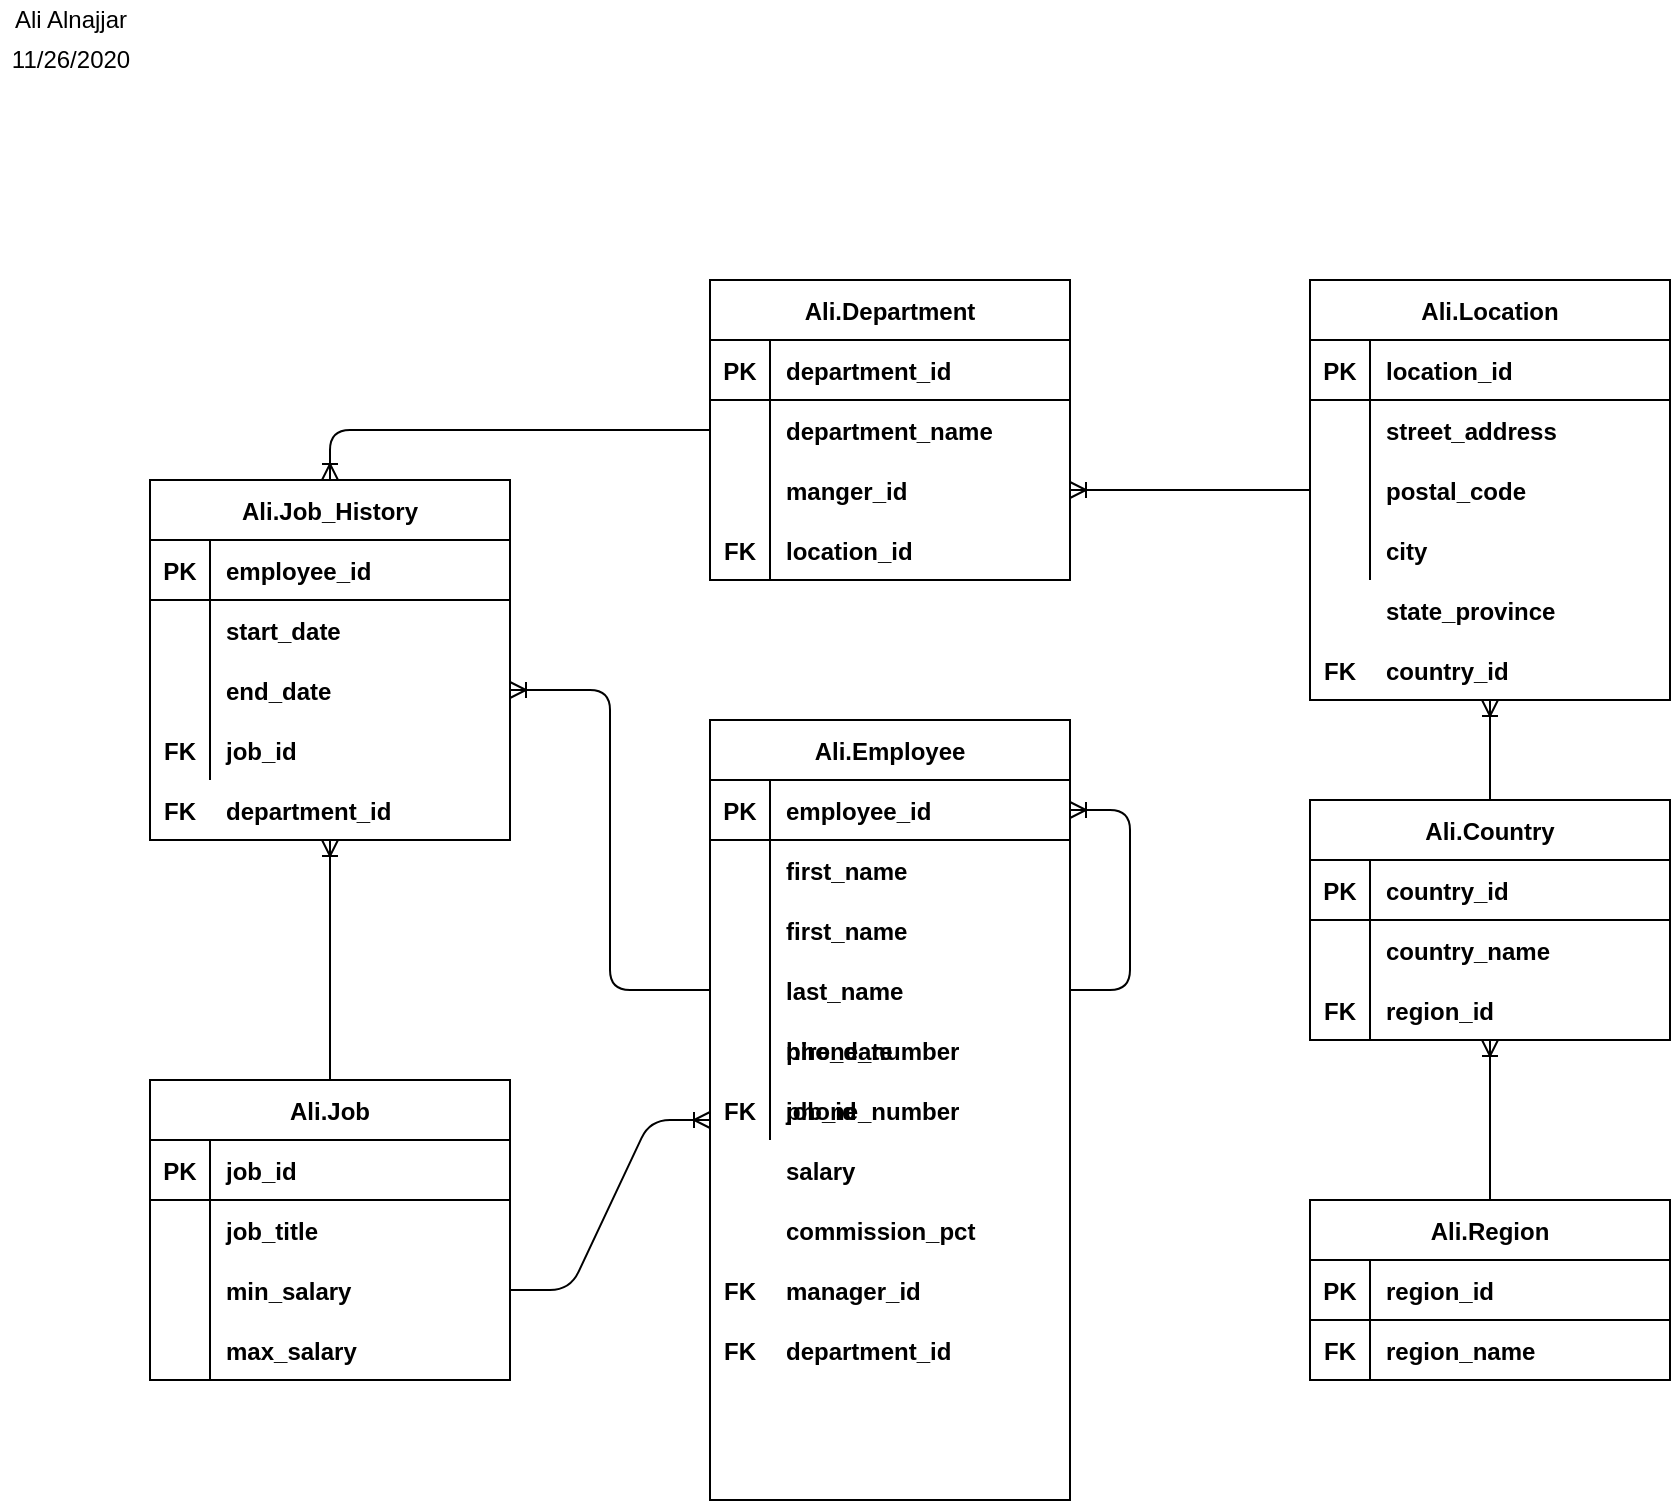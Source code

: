 <mxfile version="13.10.4" type="github">
  <diagram id="LBIdM7k2ewunctjO_qqh" name="Page-1">
    <mxGraphModel dx="252" dy="882" grid="1" gridSize="10" guides="1" tooltips="1" connect="1" arrows="1" fold="1" page="1" pageScale="1" pageWidth="850" pageHeight="1100" math="0" shadow="0">
      <root>
        <mxCell id="0" />
        <mxCell id="1" parent="0" />
        <mxCell id="zzW63VaopKRDB87rKUMI-11" value="Ali.Country" style="shape=table;startSize=30;container=1;collapsible=1;childLayout=tableLayout;fixedRows=1;rowLines=0;fontStyle=1;align=center;resizeLast=1;" vertex="1" parent="1">
          <mxGeometry x="1520" y="440" width="180" height="120" as="geometry" />
        </mxCell>
        <mxCell id="zzW63VaopKRDB87rKUMI-12" value="" style="shape=partialRectangle;collapsible=0;dropTarget=0;pointerEvents=0;fillColor=none;top=0;left=0;bottom=1;right=0;points=[[0,0.5],[1,0.5]];portConstraint=eastwest;" vertex="1" parent="zzW63VaopKRDB87rKUMI-11">
          <mxGeometry y="30" width="180" height="30" as="geometry" />
        </mxCell>
        <mxCell id="zzW63VaopKRDB87rKUMI-13" value="PK" style="shape=partialRectangle;connectable=0;fillColor=none;top=0;left=0;bottom=0;right=0;fontStyle=1;overflow=hidden;" vertex="1" parent="zzW63VaopKRDB87rKUMI-12">
          <mxGeometry width="30" height="30" as="geometry" />
        </mxCell>
        <mxCell id="zzW63VaopKRDB87rKUMI-14" value="country_id" style="shape=partialRectangle;connectable=0;fillColor=none;top=0;left=0;bottom=0;right=0;align=left;spacingLeft=6;fontStyle=1;overflow=hidden;" vertex="1" parent="zzW63VaopKRDB87rKUMI-12">
          <mxGeometry x="30" width="150" height="30" as="geometry" />
        </mxCell>
        <mxCell id="zzW63VaopKRDB87rKUMI-15" value="" style="shape=partialRectangle;collapsible=0;dropTarget=0;pointerEvents=0;fillColor=none;top=0;left=0;bottom=0;right=0;points=[[0,0.5],[1,0.5]];portConstraint=eastwest;" vertex="1" parent="zzW63VaopKRDB87rKUMI-11">
          <mxGeometry y="60" width="180" height="30" as="geometry" />
        </mxCell>
        <mxCell id="zzW63VaopKRDB87rKUMI-16" value="" style="shape=partialRectangle;connectable=0;fillColor=none;top=0;left=0;bottom=0;right=0;editable=1;overflow=hidden;" vertex="1" parent="zzW63VaopKRDB87rKUMI-15">
          <mxGeometry width="30" height="30" as="geometry" />
        </mxCell>
        <mxCell id="zzW63VaopKRDB87rKUMI-17" value="country_name" style="shape=partialRectangle;connectable=0;fillColor=none;top=0;left=0;bottom=0;right=0;align=left;spacingLeft=6;overflow=hidden;fontStyle=1" vertex="1" parent="zzW63VaopKRDB87rKUMI-15">
          <mxGeometry x="30" width="150" height="30" as="geometry" />
        </mxCell>
        <mxCell id="zzW63VaopKRDB87rKUMI-18" value="" style="shape=partialRectangle;collapsible=0;dropTarget=0;pointerEvents=0;fillColor=none;top=0;left=0;bottom=0;right=0;points=[[0,0.5],[1,0.5]];portConstraint=eastwest;" vertex="1" parent="zzW63VaopKRDB87rKUMI-11">
          <mxGeometry y="90" width="180" height="30" as="geometry" />
        </mxCell>
        <mxCell id="zzW63VaopKRDB87rKUMI-19" value="FK" style="shape=partialRectangle;connectable=0;fillColor=none;top=0;left=0;bottom=0;right=0;editable=1;overflow=hidden;fontStyle=1" vertex="1" parent="zzW63VaopKRDB87rKUMI-18">
          <mxGeometry width="30" height="30" as="geometry" />
        </mxCell>
        <mxCell id="zzW63VaopKRDB87rKUMI-20" value="region_id" style="shape=partialRectangle;connectable=0;fillColor=none;top=0;left=0;bottom=0;right=0;align=left;spacingLeft=6;overflow=hidden;fontStyle=1" vertex="1" parent="zzW63VaopKRDB87rKUMI-18">
          <mxGeometry x="30" width="150" height="30" as="geometry" />
        </mxCell>
        <mxCell id="zzW63VaopKRDB87rKUMI-24" value="Ali.Job" style="shape=table;startSize=30;container=1;collapsible=1;childLayout=tableLayout;fixedRows=1;rowLines=0;fontStyle=1;align=center;resizeLast=1;" vertex="1" parent="1">
          <mxGeometry x="940" y="580" width="180" height="150" as="geometry" />
        </mxCell>
        <mxCell id="zzW63VaopKRDB87rKUMI-25" value="" style="shape=partialRectangle;collapsible=0;dropTarget=0;pointerEvents=0;fillColor=none;top=0;left=0;bottom=1;right=0;points=[[0,0.5],[1,0.5]];portConstraint=eastwest;" vertex="1" parent="zzW63VaopKRDB87rKUMI-24">
          <mxGeometry y="30" width="180" height="30" as="geometry" />
        </mxCell>
        <mxCell id="zzW63VaopKRDB87rKUMI-26" value="PK" style="shape=partialRectangle;connectable=0;fillColor=none;top=0;left=0;bottom=0;right=0;fontStyle=1;overflow=hidden;" vertex="1" parent="zzW63VaopKRDB87rKUMI-25">
          <mxGeometry width="30" height="30" as="geometry" />
        </mxCell>
        <mxCell id="zzW63VaopKRDB87rKUMI-27" value="job_id" style="shape=partialRectangle;connectable=0;fillColor=none;top=0;left=0;bottom=0;right=0;align=left;spacingLeft=6;fontStyle=1;overflow=hidden;" vertex="1" parent="zzW63VaopKRDB87rKUMI-25">
          <mxGeometry x="30" width="150" height="30" as="geometry" />
        </mxCell>
        <mxCell id="zzW63VaopKRDB87rKUMI-28" value="" style="shape=partialRectangle;collapsible=0;dropTarget=0;pointerEvents=0;fillColor=none;top=0;left=0;bottom=0;right=0;points=[[0,0.5],[1,0.5]];portConstraint=eastwest;" vertex="1" parent="zzW63VaopKRDB87rKUMI-24">
          <mxGeometry y="60" width="180" height="30" as="geometry" />
        </mxCell>
        <mxCell id="zzW63VaopKRDB87rKUMI-29" value="" style="shape=partialRectangle;connectable=0;fillColor=none;top=0;left=0;bottom=0;right=0;editable=1;overflow=hidden;" vertex="1" parent="zzW63VaopKRDB87rKUMI-28">
          <mxGeometry width="30" height="30" as="geometry" />
        </mxCell>
        <mxCell id="zzW63VaopKRDB87rKUMI-30" value="job_title" style="shape=partialRectangle;connectable=0;fillColor=none;top=0;left=0;bottom=0;right=0;align=left;spacingLeft=6;overflow=hidden;fontStyle=1" vertex="1" parent="zzW63VaopKRDB87rKUMI-28">
          <mxGeometry x="30" width="150" height="30" as="geometry" />
        </mxCell>
        <mxCell id="zzW63VaopKRDB87rKUMI-31" value="" style="shape=partialRectangle;collapsible=0;dropTarget=0;pointerEvents=0;fillColor=none;top=0;left=0;bottom=0;right=0;points=[[0,0.5],[1,0.5]];portConstraint=eastwest;" vertex="1" parent="zzW63VaopKRDB87rKUMI-24">
          <mxGeometry y="90" width="180" height="30" as="geometry" />
        </mxCell>
        <mxCell id="zzW63VaopKRDB87rKUMI-32" value="" style="shape=partialRectangle;connectable=0;fillColor=none;top=0;left=0;bottom=0;right=0;editable=1;overflow=hidden;" vertex="1" parent="zzW63VaopKRDB87rKUMI-31">
          <mxGeometry width="30" height="30" as="geometry" />
        </mxCell>
        <mxCell id="zzW63VaopKRDB87rKUMI-33" value="min_salary" style="shape=partialRectangle;connectable=0;fillColor=none;top=0;left=0;bottom=0;right=0;align=left;spacingLeft=6;overflow=hidden;fontStyle=1" vertex="1" parent="zzW63VaopKRDB87rKUMI-31">
          <mxGeometry x="30" width="150" height="30" as="geometry" />
        </mxCell>
        <mxCell id="zzW63VaopKRDB87rKUMI-34" value="" style="shape=partialRectangle;collapsible=0;dropTarget=0;pointerEvents=0;fillColor=none;top=0;left=0;bottom=0;right=0;points=[[0,0.5],[1,0.5]];portConstraint=eastwest;" vertex="1" parent="zzW63VaopKRDB87rKUMI-24">
          <mxGeometry y="120" width="180" height="30" as="geometry" />
        </mxCell>
        <mxCell id="zzW63VaopKRDB87rKUMI-35" value="" style="shape=partialRectangle;connectable=0;fillColor=none;top=0;left=0;bottom=0;right=0;editable=1;overflow=hidden;" vertex="1" parent="zzW63VaopKRDB87rKUMI-34">
          <mxGeometry width="30" height="30" as="geometry" />
        </mxCell>
        <mxCell id="zzW63VaopKRDB87rKUMI-36" value="max_salary" style="shape=partialRectangle;connectable=0;fillColor=none;top=0;left=0;bottom=0;right=0;align=left;spacingLeft=6;overflow=hidden;fontStyle=1" vertex="1" parent="zzW63VaopKRDB87rKUMI-34">
          <mxGeometry x="30" width="150" height="30" as="geometry" />
        </mxCell>
        <mxCell id="zzW63VaopKRDB87rKUMI-37" value="Ali.Job_History" style="shape=table;startSize=30;container=1;collapsible=1;childLayout=tableLayout;fixedRows=1;rowLines=0;fontStyle=1;align=center;resizeLast=1;" vertex="1" parent="1">
          <mxGeometry x="940" y="280" width="180" height="180" as="geometry" />
        </mxCell>
        <mxCell id="zzW63VaopKRDB87rKUMI-38" value="" style="shape=partialRectangle;collapsible=0;dropTarget=0;pointerEvents=0;fillColor=none;top=0;left=0;bottom=1;right=0;points=[[0,0.5],[1,0.5]];portConstraint=eastwest;" vertex="1" parent="zzW63VaopKRDB87rKUMI-37">
          <mxGeometry y="30" width="180" height="30" as="geometry" />
        </mxCell>
        <mxCell id="zzW63VaopKRDB87rKUMI-39" value="PK" style="shape=partialRectangle;connectable=0;fillColor=none;top=0;left=0;bottom=0;right=0;fontStyle=1;overflow=hidden;" vertex="1" parent="zzW63VaopKRDB87rKUMI-38">
          <mxGeometry width="30" height="30" as="geometry" />
        </mxCell>
        <mxCell id="zzW63VaopKRDB87rKUMI-40" value="employee_id" style="shape=partialRectangle;connectable=0;fillColor=none;top=0;left=0;bottom=0;right=0;align=left;spacingLeft=6;fontStyle=1;overflow=hidden;" vertex="1" parent="zzW63VaopKRDB87rKUMI-38">
          <mxGeometry x="30" width="150" height="30" as="geometry" />
        </mxCell>
        <mxCell id="zzW63VaopKRDB87rKUMI-41" value="" style="shape=partialRectangle;collapsible=0;dropTarget=0;pointerEvents=0;fillColor=none;top=0;left=0;bottom=0;right=0;points=[[0,0.5],[1,0.5]];portConstraint=eastwest;" vertex="1" parent="zzW63VaopKRDB87rKUMI-37">
          <mxGeometry y="60" width="180" height="30" as="geometry" />
        </mxCell>
        <mxCell id="zzW63VaopKRDB87rKUMI-42" value="" style="shape=partialRectangle;connectable=0;fillColor=none;top=0;left=0;bottom=0;right=0;editable=1;overflow=hidden;" vertex="1" parent="zzW63VaopKRDB87rKUMI-41">
          <mxGeometry width="30" height="30" as="geometry" />
        </mxCell>
        <mxCell id="zzW63VaopKRDB87rKUMI-43" value="start_date" style="shape=partialRectangle;connectable=0;fillColor=none;top=0;left=0;bottom=0;right=0;align=left;spacingLeft=6;overflow=hidden;fontStyle=1" vertex="1" parent="zzW63VaopKRDB87rKUMI-41">
          <mxGeometry x="30" width="150" height="30" as="geometry" />
        </mxCell>
        <mxCell id="zzW63VaopKRDB87rKUMI-44" value="" style="shape=partialRectangle;collapsible=0;dropTarget=0;pointerEvents=0;fillColor=none;top=0;left=0;bottom=0;right=0;points=[[0,0.5],[1,0.5]];portConstraint=eastwest;" vertex="1" parent="zzW63VaopKRDB87rKUMI-37">
          <mxGeometry y="90" width="180" height="30" as="geometry" />
        </mxCell>
        <mxCell id="zzW63VaopKRDB87rKUMI-45" value="" style="shape=partialRectangle;connectable=0;fillColor=none;top=0;left=0;bottom=0;right=0;editable=1;overflow=hidden;" vertex="1" parent="zzW63VaopKRDB87rKUMI-44">
          <mxGeometry width="30" height="30" as="geometry" />
        </mxCell>
        <mxCell id="zzW63VaopKRDB87rKUMI-46" value="end_date" style="shape=partialRectangle;connectable=0;fillColor=none;top=0;left=0;bottom=0;right=0;align=left;spacingLeft=6;overflow=hidden;fontStyle=1" vertex="1" parent="zzW63VaopKRDB87rKUMI-44">
          <mxGeometry x="30" width="150" height="30" as="geometry" />
        </mxCell>
        <mxCell id="zzW63VaopKRDB87rKUMI-47" value="" style="shape=partialRectangle;collapsible=0;dropTarget=0;pointerEvents=0;fillColor=none;top=0;left=0;bottom=0;right=0;points=[[0,0.5],[1,0.5]];portConstraint=eastwest;" vertex="1" parent="zzW63VaopKRDB87rKUMI-37">
          <mxGeometry y="120" width="180" height="30" as="geometry" />
        </mxCell>
        <mxCell id="zzW63VaopKRDB87rKUMI-48" value="FK" style="shape=partialRectangle;connectable=0;fillColor=none;top=0;left=0;bottom=0;right=0;editable=1;overflow=hidden;fontStyle=1" vertex="1" parent="zzW63VaopKRDB87rKUMI-47">
          <mxGeometry width="30" height="30" as="geometry" />
        </mxCell>
        <mxCell id="zzW63VaopKRDB87rKUMI-49" value="job_id" style="shape=partialRectangle;connectable=0;fillColor=none;top=0;left=0;bottom=0;right=0;align=left;spacingLeft=6;overflow=hidden;fontStyle=1" vertex="1" parent="zzW63VaopKRDB87rKUMI-47">
          <mxGeometry x="30" width="150" height="30" as="geometry" />
        </mxCell>
        <mxCell id="zzW63VaopKRDB87rKUMI-50" value="Ali.Department" style="shape=table;startSize=30;container=1;collapsible=1;childLayout=tableLayout;fixedRows=1;rowLines=0;fontStyle=1;align=center;resizeLast=1;" vertex="1" parent="1">
          <mxGeometry x="1220" y="180" width="180" height="150" as="geometry" />
        </mxCell>
        <mxCell id="zzW63VaopKRDB87rKUMI-51" value="" style="shape=partialRectangle;collapsible=0;dropTarget=0;pointerEvents=0;fillColor=none;top=0;left=0;bottom=1;right=0;points=[[0,0.5],[1,0.5]];portConstraint=eastwest;" vertex="1" parent="zzW63VaopKRDB87rKUMI-50">
          <mxGeometry y="30" width="180" height="30" as="geometry" />
        </mxCell>
        <mxCell id="zzW63VaopKRDB87rKUMI-52" value="PK" style="shape=partialRectangle;connectable=0;fillColor=none;top=0;left=0;bottom=0;right=0;fontStyle=1;overflow=hidden;" vertex="1" parent="zzW63VaopKRDB87rKUMI-51">
          <mxGeometry width="30" height="30" as="geometry" />
        </mxCell>
        <mxCell id="zzW63VaopKRDB87rKUMI-53" value="department_id" style="shape=partialRectangle;connectable=0;fillColor=none;top=0;left=0;bottom=0;right=0;align=left;spacingLeft=6;fontStyle=1;overflow=hidden;" vertex="1" parent="zzW63VaopKRDB87rKUMI-51">
          <mxGeometry x="30" width="150" height="30" as="geometry" />
        </mxCell>
        <mxCell id="zzW63VaopKRDB87rKUMI-54" value="" style="shape=partialRectangle;collapsible=0;dropTarget=0;pointerEvents=0;fillColor=none;top=0;left=0;bottom=0;right=0;points=[[0,0.5],[1,0.5]];portConstraint=eastwest;" vertex="1" parent="zzW63VaopKRDB87rKUMI-50">
          <mxGeometry y="60" width="180" height="30" as="geometry" />
        </mxCell>
        <mxCell id="zzW63VaopKRDB87rKUMI-55" value="" style="shape=partialRectangle;connectable=0;fillColor=none;top=0;left=0;bottom=0;right=0;editable=1;overflow=hidden;" vertex="1" parent="zzW63VaopKRDB87rKUMI-54">
          <mxGeometry width="30" height="30" as="geometry" />
        </mxCell>
        <mxCell id="zzW63VaopKRDB87rKUMI-56" value="department_name" style="shape=partialRectangle;connectable=0;fillColor=none;top=0;left=0;bottom=0;right=0;align=left;spacingLeft=6;overflow=hidden;fontStyle=1" vertex="1" parent="zzW63VaopKRDB87rKUMI-54">
          <mxGeometry x="30" width="150" height="30" as="geometry" />
        </mxCell>
        <mxCell id="zzW63VaopKRDB87rKUMI-57" value="" style="shape=partialRectangle;collapsible=0;dropTarget=0;pointerEvents=0;fillColor=none;top=0;left=0;bottom=0;right=0;points=[[0,0.5],[1,0.5]];portConstraint=eastwest;" vertex="1" parent="zzW63VaopKRDB87rKUMI-50">
          <mxGeometry y="90" width="180" height="30" as="geometry" />
        </mxCell>
        <mxCell id="zzW63VaopKRDB87rKUMI-58" value="" style="shape=partialRectangle;connectable=0;fillColor=none;top=0;left=0;bottom=0;right=0;editable=1;overflow=hidden;" vertex="1" parent="zzW63VaopKRDB87rKUMI-57">
          <mxGeometry width="30" height="30" as="geometry" />
        </mxCell>
        <mxCell id="zzW63VaopKRDB87rKUMI-59" value="manger_id" style="shape=partialRectangle;connectable=0;fillColor=none;top=0;left=0;bottom=0;right=0;align=left;spacingLeft=6;overflow=hidden;fontStyle=1" vertex="1" parent="zzW63VaopKRDB87rKUMI-57">
          <mxGeometry x="30" width="150" height="30" as="geometry" />
        </mxCell>
        <mxCell id="zzW63VaopKRDB87rKUMI-60" value="" style="shape=partialRectangle;collapsible=0;dropTarget=0;pointerEvents=0;fillColor=none;top=0;left=0;bottom=0;right=0;points=[[0,0.5],[1,0.5]];portConstraint=eastwest;" vertex="1" parent="zzW63VaopKRDB87rKUMI-50">
          <mxGeometry y="120" width="180" height="30" as="geometry" />
        </mxCell>
        <mxCell id="zzW63VaopKRDB87rKUMI-61" value="FK" style="shape=partialRectangle;connectable=0;fillColor=none;top=0;left=0;bottom=0;right=0;editable=1;overflow=hidden;fontStyle=1" vertex="1" parent="zzW63VaopKRDB87rKUMI-60">
          <mxGeometry width="30" height="30" as="geometry" />
        </mxCell>
        <mxCell id="zzW63VaopKRDB87rKUMI-62" value="location_id" style="shape=partialRectangle;connectable=0;fillColor=none;top=0;left=0;bottom=0;right=0;align=left;spacingLeft=6;overflow=hidden;fontStyle=1" vertex="1" parent="zzW63VaopKRDB87rKUMI-60">
          <mxGeometry x="30" width="150" height="30" as="geometry" />
        </mxCell>
        <mxCell id="zzW63VaopKRDB87rKUMI-63" value="Ali.Location" style="shape=table;startSize=30;container=1;collapsible=1;childLayout=tableLayout;fixedRows=1;rowLines=0;fontStyle=1;align=center;resizeLast=1;" vertex="1" parent="1">
          <mxGeometry x="1520" y="180" width="180" height="210" as="geometry" />
        </mxCell>
        <mxCell id="zzW63VaopKRDB87rKUMI-64" value="" style="shape=partialRectangle;collapsible=0;dropTarget=0;pointerEvents=0;fillColor=none;top=0;left=0;bottom=1;right=0;points=[[0,0.5],[1,0.5]];portConstraint=eastwest;" vertex="1" parent="zzW63VaopKRDB87rKUMI-63">
          <mxGeometry y="30" width="180" height="30" as="geometry" />
        </mxCell>
        <mxCell id="zzW63VaopKRDB87rKUMI-65" value="PK" style="shape=partialRectangle;connectable=0;fillColor=none;top=0;left=0;bottom=0;right=0;fontStyle=1;overflow=hidden;" vertex="1" parent="zzW63VaopKRDB87rKUMI-64">
          <mxGeometry width="30" height="30" as="geometry" />
        </mxCell>
        <mxCell id="zzW63VaopKRDB87rKUMI-66" value="location_id" style="shape=partialRectangle;connectable=0;fillColor=none;top=0;left=0;bottom=0;right=0;align=left;spacingLeft=6;fontStyle=1;overflow=hidden;" vertex="1" parent="zzW63VaopKRDB87rKUMI-64">
          <mxGeometry x="30" width="150" height="30" as="geometry" />
        </mxCell>
        <mxCell id="zzW63VaopKRDB87rKUMI-67" value="" style="shape=partialRectangle;collapsible=0;dropTarget=0;pointerEvents=0;fillColor=none;top=0;left=0;bottom=0;right=0;points=[[0,0.5],[1,0.5]];portConstraint=eastwest;" vertex="1" parent="zzW63VaopKRDB87rKUMI-63">
          <mxGeometry y="60" width="180" height="30" as="geometry" />
        </mxCell>
        <mxCell id="zzW63VaopKRDB87rKUMI-68" value="" style="shape=partialRectangle;connectable=0;fillColor=none;top=0;left=0;bottom=0;right=0;editable=1;overflow=hidden;" vertex="1" parent="zzW63VaopKRDB87rKUMI-67">
          <mxGeometry width="30" height="30" as="geometry" />
        </mxCell>
        <mxCell id="zzW63VaopKRDB87rKUMI-69" value="street_address" style="shape=partialRectangle;connectable=0;fillColor=none;top=0;left=0;bottom=0;right=0;align=left;spacingLeft=6;overflow=hidden;fontStyle=1" vertex="1" parent="zzW63VaopKRDB87rKUMI-67">
          <mxGeometry x="30" width="150" height="30" as="geometry" />
        </mxCell>
        <mxCell id="zzW63VaopKRDB87rKUMI-70" value="" style="shape=partialRectangle;collapsible=0;dropTarget=0;pointerEvents=0;fillColor=none;top=0;left=0;bottom=0;right=0;points=[[0,0.5],[1,0.5]];portConstraint=eastwest;" vertex="1" parent="zzW63VaopKRDB87rKUMI-63">
          <mxGeometry y="90" width="180" height="30" as="geometry" />
        </mxCell>
        <mxCell id="zzW63VaopKRDB87rKUMI-71" value="" style="shape=partialRectangle;connectable=0;fillColor=none;top=0;left=0;bottom=0;right=0;editable=1;overflow=hidden;" vertex="1" parent="zzW63VaopKRDB87rKUMI-70">
          <mxGeometry width="30" height="30" as="geometry" />
        </mxCell>
        <mxCell id="zzW63VaopKRDB87rKUMI-72" value="postal_code" style="shape=partialRectangle;connectable=0;fillColor=none;top=0;left=0;bottom=0;right=0;align=left;spacingLeft=6;overflow=hidden;fontStyle=1" vertex="1" parent="zzW63VaopKRDB87rKUMI-70">
          <mxGeometry x="30" width="150" height="30" as="geometry" />
        </mxCell>
        <mxCell id="zzW63VaopKRDB87rKUMI-73" value="" style="shape=partialRectangle;collapsible=0;dropTarget=0;pointerEvents=0;fillColor=none;top=0;left=0;bottom=0;right=0;points=[[0,0.5],[1,0.5]];portConstraint=eastwest;" vertex="1" parent="zzW63VaopKRDB87rKUMI-63">
          <mxGeometry y="120" width="180" height="30" as="geometry" />
        </mxCell>
        <mxCell id="zzW63VaopKRDB87rKUMI-74" value="" style="shape=partialRectangle;connectable=0;fillColor=none;top=0;left=0;bottom=0;right=0;editable=1;overflow=hidden;" vertex="1" parent="zzW63VaopKRDB87rKUMI-73">
          <mxGeometry width="30" height="30" as="geometry" />
        </mxCell>
        <mxCell id="zzW63VaopKRDB87rKUMI-75" value="city" style="shape=partialRectangle;connectable=0;fillColor=none;top=0;left=0;bottom=0;right=0;align=left;spacingLeft=6;overflow=hidden;fontStyle=1" vertex="1" parent="zzW63VaopKRDB87rKUMI-73">
          <mxGeometry x="30" width="150" height="30" as="geometry" />
        </mxCell>
        <mxCell id="zzW63VaopKRDB87rKUMI-76" value="Ali.Employee" style="shape=table;startSize=30;container=1;collapsible=1;childLayout=tableLayout;fixedRows=1;rowLines=0;fontStyle=1;align=center;resizeLast=1;" vertex="1" parent="1">
          <mxGeometry x="1220" y="400" width="180" height="390" as="geometry" />
        </mxCell>
        <mxCell id="zzW63VaopKRDB87rKUMI-77" value="" style="shape=partialRectangle;collapsible=0;dropTarget=0;pointerEvents=0;fillColor=none;top=0;left=0;bottom=1;right=0;points=[[0,0.5],[1,0.5]];portConstraint=eastwest;" vertex="1" parent="zzW63VaopKRDB87rKUMI-76">
          <mxGeometry y="30" width="180" height="30" as="geometry" />
        </mxCell>
        <mxCell id="zzW63VaopKRDB87rKUMI-78" value="PK" style="shape=partialRectangle;connectable=0;fillColor=none;top=0;left=0;bottom=0;right=0;fontStyle=1;overflow=hidden;" vertex="1" parent="zzW63VaopKRDB87rKUMI-77">
          <mxGeometry width="30" height="30" as="geometry" />
        </mxCell>
        <mxCell id="zzW63VaopKRDB87rKUMI-79" value="employee_id" style="shape=partialRectangle;connectable=0;fillColor=none;top=0;left=0;bottom=0;right=0;align=left;spacingLeft=6;fontStyle=1;overflow=hidden;" vertex="1" parent="zzW63VaopKRDB87rKUMI-77">
          <mxGeometry x="30" width="150" height="30" as="geometry" />
        </mxCell>
        <mxCell id="zzW63VaopKRDB87rKUMI-80" value="" style="shape=partialRectangle;collapsible=0;dropTarget=0;pointerEvents=0;fillColor=none;top=0;left=0;bottom=0;right=0;points=[[0,0.5],[1,0.5]];portConstraint=eastwest;" vertex="1" parent="zzW63VaopKRDB87rKUMI-76">
          <mxGeometry y="60" width="180" height="30" as="geometry" />
        </mxCell>
        <mxCell id="zzW63VaopKRDB87rKUMI-81" value="" style="shape=partialRectangle;connectable=0;fillColor=none;top=0;left=0;bottom=0;right=0;editable=1;overflow=hidden;" vertex="1" parent="zzW63VaopKRDB87rKUMI-80">
          <mxGeometry width="30" height="30" as="geometry" />
        </mxCell>
        <mxCell id="zzW63VaopKRDB87rKUMI-82" value="first_name" style="shape=partialRectangle;connectable=0;fillColor=none;top=0;left=0;bottom=0;right=0;align=left;spacingLeft=6;overflow=hidden;fontStyle=1" vertex="1" parent="zzW63VaopKRDB87rKUMI-80">
          <mxGeometry x="30" width="150" height="30" as="geometry" />
        </mxCell>
        <mxCell id="zzW63VaopKRDB87rKUMI-139" value="" style="shape=partialRectangle;collapsible=0;dropTarget=0;pointerEvents=0;fillColor=none;top=0;left=0;bottom=0;right=0;points=[[0,0.5],[1,0.5]];portConstraint=eastwest;" vertex="1" parent="zzW63VaopKRDB87rKUMI-76">
          <mxGeometry y="90" width="180" height="30" as="geometry" />
        </mxCell>
        <mxCell id="zzW63VaopKRDB87rKUMI-140" value="" style="shape=partialRectangle;connectable=0;fillColor=none;top=0;left=0;bottom=0;right=0;editable=1;overflow=hidden;" vertex="1" parent="zzW63VaopKRDB87rKUMI-139">
          <mxGeometry width="30" height="30" as="geometry" />
        </mxCell>
        <mxCell id="zzW63VaopKRDB87rKUMI-141" value="first_name" style="shape=partialRectangle;connectable=0;fillColor=none;top=0;left=0;bottom=0;right=0;align=left;spacingLeft=6;overflow=hidden;fontStyle=1" vertex="1" parent="zzW63VaopKRDB87rKUMI-139">
          <mxGeometry x="30" width="150" height="30" as="geometry" />
        </mxCell>
        <mxCell id="zzW63VaopKRDB87rKUMI-83" value="" style="shape=partialRectangle;collapsible=0;dropTarget=0;pointerEvents=0;fillColor=none;top=0;left=0;bottom=0;right=0;points=[[0,0.5],[1,0.5]];portConstraint=eastwest;" vertex="1" parent="zzW63VaopKRDB87rKUMI-76">
          <mxGeometry y="120" width="180" height="30" as="geometry" />
        </mxCell>
        <mxCell id="zzW63VaopKRDB87rKUMI-84" value="" style="shape=partialRectangle;connectable=0;fillColor=none;top=0;left=0;bottom=0;right=0;editable=1;overflow=hidden;" vertex="1" parent="zzW63VaopKRDB87rKUMI-83">
          <mxGeometry width="30" height="30" as="geometry" />
        </mxCell>
        <mxCell id="zzW63VaopKRDB87rKUMI-85" value="last_name" style="shape=partialRectangle;connectable=0;fillColor=none;top=0;left=0;bottom=0;right=0;align=left;spacingLeft=6;overflow=hidden;fontStyle=1" vertex="1" parent="zzW63VaopKRDB87rKUMI-83">
          <mxGeometry x="30" width="150" height="30" as="geometry" />
        </mxCell>
        <mxCell id="zzW63VaopKRDB87rKUMI-86" value="" style="shape=partialRectangle;collapsible=0;dropTarget=0;pointerEvents=0;fillColor=none;top=0;left=0;bottom=0;right=0;points=[[0,0.5],[1,0.5]];portConstraint=eastwest;" vertex="1" parent="zzW63VaopKRDB87rKUMI-76">
          <mxGeometry y="150" width="180" height="30" as="geometry" />
        </mxCell>
        <mxCell id="zzW63VaopKRDB87rKUMI-87" value="" style="shape=partialRectangle;connectable=0;fillColor=none;top=0;left=0;bottom=0;right=0;editable=1;overflow=hidden;" vertex="1" parent="zzW63VaopKRDB87rKUMI-86">
          <mxGeometry width="30" height="30" as="geometry" />
        </mxCell>
        <mxCell id="zzW63VaopKRDB87rKUMI-88" value="phone_number" style="shape=partialRectangle;connectable=0;fillColor=none;top=0;left=0;bottom=0;right=0;align=left;spacingLeft=6;overflow=hidden;fontStyle=1" vertex="1" parent="zzW63VaopKRDB87rKUMI-86">
          <mxGeometry x="30" width="150" height="30" as="geometry" />
        </mxCell>
        <mxCell id="zzW63VaopKRDB87rKUMI-136" value="" style="shape=partialRectangle;collapsible=0;dropTarget=0;pointerEvents=0;fillColor=none;top=0;left=0;bottom=0;right=0;points=[[0,0.5],[1,0.5]];portConstraint=eastwest;" vertex="1" parent="zzW63VaopKRDB87rKUMI-76">
          <mxGeometry y="180" width="180" height="30" as="geometry" />
        </mxCell>
        <mxCell id="zzW63VaopKRDB87rKUMI-137" value="" style="shape=partialRectangle;connectable=0;fillColor=none;top=0;left=0;bottom=0;right=0;editable=1;overflow=hidden;" vertex="1" parent="zzW63VaopKRDB87rKUMI-136">
          <mxGeometry width="30" height="30" as="geometry" />
        </mxCell>
        <mxCell id="zzW63VaopKRDB87rKUMI-138" value="phone_number" style="shape=partialRectangle;connectable=0;fillColor=none;top=0;left=0;bottom=0;right=0;align=left;spacingLeft=6;overflow=hidden;fontStyle=1" vertex="1" parent="zzW63VaopKRDB87rKUMI-136">
          <mxGeometry x="30" width="150" height="30" as="geometry" />
        </mxCell>
        <mxCell id="zzW63VaopKRDB87rKUMI-135" value="" style="edgeStyle=entityRelationEdgeStyle;fontSize=12;html=1;endArrow=ERoneToMany;entryX=1;entryY=0.5;entryDx=0;entryDy=0;exitX=1;exitY=0.5;exitDx=0;exitDy=0;" edge="1" parent="zzW63VaopKRDB87rKUMI-76" source="zzW63VaopKRDB87rKUMI-83" target="zzW63VaopKRDB87rKUMI-77">
          <mxGeometry width="100" height="100" relative="1" as="geometry">
            <mxPoint x="180" y="210" as="sourcePoint" />
            <mxPoint x="220" y="50" as="targetPoint" />
          </mxGeometry>
        </mxCell>
        <mxCell id="zzW63VaopKRDB87rKUMI-89" value="Ali.Region" style="shape=table;startSize=30;container=1;collapsible=1;childLayout=tableLayout;fixedRows=1;rowLines=0;fontStyle=1;align=center;resizeLast=1;" vertex="1" parent="1">
          <mxGeometry x="1520" y="640" width="180" height="90" as="geometry" />
        </mxCell>
        <mxCell id="zzW63VaopKRDB87rKUMI-90" value="" style="shape=partialRectangle;collapsible=0;dropTarget=0;pointerEvents=0;fillColor=none;top=0;left=0;bottom=1;right=0;points=[[0,0.5],[1,0.5]];portConstraint=eastwest;" vertex="1" parent="zzW63VaopKRDB87rKUMI-89">
          <mxGeometry y="30" width="180" height="30" as="geometry" />
        </mxCell>
        <mxCell id="zzW63VaopKRDB87rKUMI-91" value="PK" style="shape=partialRectangle;connectable=0;fillColor=none;top=0;left=0;bottom=0;right=0;fontStyle=1;overflow=hidden;" vertex="1" parent="zzW63VaopKRDB87rKUMI-90">
          <mxGeometry width="30" height="30" as="geometry" />
        </mxCell>
        <mxCell id="zzW63VaopKRDB87rKUMI-92" value="region_id" style="shape=partialRectangle;connectable=0;fillColor=none;top=0;left=0;bottom=0;right=0;align=left;spacingLeft=6;fontStyle=1;overflow=hidden;" vertex="1" parent="zzW63VaopKRDB87rKUMI-90">
          <mxGeometry x="30" width="150" height="30" as="geometry" />
        </mxCell>
        <mxCell id="zzW63VaopKRDB87rKUMI-93" value="" style="shape=partialRectangle;collapsible=0;dropTarget=0;pointerEvents=0;fillColor=none;top=0;left=0;bottom=0;right=0;points=[[0,0.5],[1,0.5]];portConstraint=eastwest;" vertex="1" parent="zzW63VaopKRDB87rKUMI-89">
          <mxGeometry y="60" width="180" height="30" as="geometry" />
        </mxCell>
        <mxCell id="zzW63VaopKRDB87rKUMI-94" value="FK" style="shape=partialRectangle;connectable=0;fillColor=none;top=0;left=0;bottom=0;right=0;editable=1;overflow=hidden;fontStyle=1" vertex="1" parent="zzW63VaopKRDB87rKUMI-93">
          <mxGeometry width="30" height="30" as="geometry" />
        </mxCell>
        <mxCell id="zzW63VaopKRDB87rKUMI-95" value="region_name" style="shape=partialRectangle;connectable=0;fillColor=none;top=0;left=0;bottom=0;right=0;align=left;spacingLeft=6;overflow=hidden;fontStyle=1" vertex="1" parent="zzW63VaopKRDB87rKUMI-93">
          <mxGeometry x="30" width="150" height="30" as="geometry" />
        </mxCell>
        <mxCell id="zzW63VaopKRDB87rKUMI-106" value="state_province" style="shape=partialRectangle;connectable=0;fillColor=none;top=0;left=0;bottom=0;right=0;align=left;spacingLeft=6;overflow=hidden;fontStyle=1" vertex="1" parent="1">
          <mxGeometry x="1550" y="330" width="150" height="30" as="geometry" />
        </mxCell>
        <mxCell id="zzW63VaopKRDB87rKUMI-107" value="country_id" style="shape=partialRectangle;connectable=0;fillColor=none;top=0;left=0;bottom=0;right=0;align=left;spacingLeft=6;overflow=hidden;fontStyle=1" vertex="1" parent="1">
          <mxGeometry x="1550" y="360" width="150" height="30" as="geometry" />
        </mxCell>
        <mxCell id="zzW63VaopKRDB87rKUMI-110" value="" style="shape=partialRectangle;connectable=0;fillColor=none;top=0;left=0;bottom=0;right=0;editable=1;overflow=hidden;" vertex="1" parent="1">
          <mxGeometry x="1520" y="330" width="30" height="30" as="geometry" />
        </mxCell>
        <mxCell id="zzW63VaopKRDB87rKUMI-111" value="FK" style="shape=partialRectangle;connectable=0;fillColor=none;top=0;left=0;bottom=0;right=0;editable=1;overflow=hidden;fontStyle=1" vertex="1" parent="1">
          <mxGeometry x="1520" y="360" width="30" height="30" as="geometry" />
        </mxCell>
        <mxCell id="zzW63VaopKRDB87rKUMI-112" value="hire_date" style="shape=partialRectangle;connectable=0;fillColor=none;top=0;left=0;bottom=0;right=0;align=left;spacingLeft=6;overflow=hidden;fontStyle=1" vertex="1" parent="1">
          <mxGeometry x="1250" y="550" width="150" height="30" as="geometry" />
        </mxCell>
        <mxCell id="zzW63VaopKRDB87rKUMI-113" value="job_id" style="shape=partialRectangle;connectable=0;fillColor=none;top=0;left=0;bottom=0;right=0;align=left;spacingLeft=6;overflow=hidden;fontStyle=1" vertex="1" parent="1">
          <mxGeometry x="1250" y="580" width="150" height="30" as="geometry" />
        </mxCell>
        <mxCell id="zzW63VaopKRDB87rKUMI-114" value="salary" style="shape=partialRectangle;connectable=0;fillColor=none;top=0;left=0;bottom=0;right=0;align=left;spacingLeft=6;overflow=hidden;fontStyle=1" vertex="1" parent="1">
          <mxGeometry x="1250" y="610" width="150" height="30" as="geometry" />
        </mxCell>
        <mxCell id="zzW63VaopKRDB87rKUMI-115" value="commission_pct" style="shape=partialRectangle;connectable=0;fillColor=none;top=0;left=0;bottom=0;right=0;align=left;spacingLeft=6;overflow=hidden;fontStyle=1" vertex="1" parent="1">
          <mxGeometry x="1250" y="640" width="150" height="30" as="geometry" />
        </mxCell>
        <mxCell id="zzW63VaopKRDB87rKUMI-116" value="manager_id" style="shape=partialRectangle;connectable=0;fillColor=none;top=0;left=0;bottom=0;right=0;align=left;spacingLeft=6;overflow=hidden;fontStyle=1" vertex="1" parent="1">
          <mxGeometry x="1250" y="670" width="150" height="30" as="geometry" />
        </mxCell>
        <mxCell id="zzW63VaopKRDB87rKUMI-117" value="department_id" style="shape=partialRectangle;connectable=0;fillColor=none;top=0;left=0;bottom=0;right=0;align=left;spacingLeft=6;overflow=hidden;fontStyle=1" vertex="1" parent="1">
          <mxGeometry x="1250" y="700" width="150" height="30" as="geometry" />
        </mxCell>
        <mxCell id="zzW63VaopKRDB87rKUMI-118" value="FK" style="shape=partialRectangle;connectable=0;fillColor=none;top=0;left=0;bottom=0;right=0;editable=1;overflow=hidden;fontStyle=1" vertex="1" parent="1">
          <mxGeometry x="1220" y="700" width="30" height="30" as="geometry" />
        </mxCell>
        <mxCell id="zzW63VaopKRDB87rKUMI-119" value="" style="shape=partialRectangle;connectable=0;fillColor=none;top=0;left=0;bottom=0;right=0;editable=1;overflow=hidden;" vertex="1" parent="1">
          <mxGeometry x="1220" y="550" width="30" height="30" as="geometry" />
        </mxCell>
        <mxCell id="zzW63VaopKRDB87rKUMI-120" value="FK" style="shape=partialRectangle;connectable=0;fillColor=none;top=0;left=0;bottom=0;right=0;editable=1;overflow=hidden;fontStyle=1" vertex="1" parent="1">
          <mxGeometry x="1220" y="580" width="30" height="30" as="geometry" />
        </mxCell>
        <mxCell id="zzW63VaopKRDB87rKUMI-121" value="" style="shape=partialRectangle;connectable=0;fillColor=none;top=0;left=0;bottom=0;right=0;editable=1;overflow=hidden;" vertex="1" parent="1">
          <mxGeometry x="1220" y="610" width="30" height="30" as="geometry" />
        </mxCell>
        <mxCell id="zzW63VaopKRDB87rKUMI-122" value="" style="shape=partialRectangle;connectable=0;fillColor=none;top=0;left=0;bottom=0;right=0;editable=1;overflow=hidden;" vertex="1" parent="1">
          <mxGeometry x="1220" y="640" width="30" height="30" as="geometry" />
        </mxCell>
        <mxCell id="zzW63VaopKRDB87rKUMI-123" value="FK" style="shape=partialRectangle;connectable=0;fillColor=none;top=0;left=0;bottom=0;right=0;editable=1;overflow=hidden;fontStyle=1" vertex="1" parent="1">
          <mxGeometry x="1220" y="670" width="30" height="30" as="geometry" />
        </mxCell>
        <mxCell id="zzW63VaopKRDB87rKUMI-124" value="department_id" style="shape=partialRectangle;connectable=0;fillColor=none;top=0;left=0;bottom=0;right=0;align=left;spacingLeft=6;overflow=hidden;fontStyle=1" vertex="1" parent="1">
          <mxGeometry x="970" y="430" width="150" height="30" as="geometry" />
        </mxCell>
        <mxCell id="zzW63VaopKRDB87rKUMI-125" value="FK" style="shape=partialRectangle;connectable=0;fillColor=none;top=0;left=0;bottom=0;right=0;editable=1;overflow=hidden;fontStyle=1" vertex="1" parent="1">
          <mxGeometry x="940" y="430" width="30" height="30" as="geometry" />
        </mxCell>
        <mxCell id="zzW63VaopKRDB87rKUMI-129" value="" style="edgeStyle=orthogonalEdgeStyle;fontSize=12;html=1;endArrow=ERoneToMany;entryX=1;entryY=0.5;entryDx=0;entryDy=0;" edge="1" parent="1" source="zzW63VaopKRDB87rKUMI-63" target="zzW63VaopKRDB87rKUMI-57">
          <mxGeometry width="100" height="100" relative="1" as="geometry">
            <mxPoint x="1450" y="190" as="sourcePoint" />
            <mxPoint x="1550" y="90" as="targetPoint" />
          </mxGeometry>
        </mxCell>
        <mxCell id="zzW63VaopKRDB87rKUMI-130" value="" style="fontSize=12;html=1;endArrow=ERoneToMany;edgeStyle=orthogonalEdgeStyle;exitX=0;exitY=0.5;exitDx=0;exitDy=0;entryX=0.5;entryY=0;entryDx=0;entryDy=0;" edge="1" parent="1" source="zzW63VaopKRDB87rKUMI-54" target="zzW63VaopKRDB87rKUMI-37">
          <mxGeometry width="100" height="100" relative="1" as="geometry">
            <mxPoint x="990" y="90" as="sourcePoint" />
            <mxPoint x="938" y="298" as="targetPoint" />
          </mxGeometry>
        </mxCell>
        <mxCell id="zzW63VaopKRDB87rKUMI-131" value="" style="edgeStyle=orthogonalEdgeStyle;fontSize=12;html=1;endArrow=ERoneToMany;exitX=0.5;exitY=0;exitDx=0;exitDy=0;" edge="1" parent="1" source="zzW63VaopKRDB87rKUMI-24">
          <mxGeometry width="100" height="100" relative="1" as="geometry">
            <mxPoint x="1020" y="520" as="sourcePoint" />
            <mxPoint x="1030" y="460" as="targetPoint" />
          </mxGeometry>
        </mxCell>
        <mxCell id="zzW63VaopKRDB87rKUMI-132" value="" style="edgeStyle=entityRelationEdgeStyle;fontSize=12;html=1;endArrow=ERoneToMany;exitX=1;exitY=0.5;exitDx=0;exitDy=0;" edge="1" parent="1" source="zzW63VaopKRDB87rKUMI-31">
          <mxGeometry width="100" height="100" relative="1" as="geometry">
            <mxPoint x="1020" y="520" as="sourcePoint" />
            <mxPoint x="1220" y="600" as="targetPoint" />
          </mxGeometry>
        </mxCell>
        <mxCell id="zzW63VaopKRDB87rKUMI-133" value="" style="edgeStyle=orthogonalEdgeStyle;fontSize=12;html=1;endArrow=ERoneToMany;entryX=1;entryY=0.5;entryDx=0;entryDy=0;exitX=0;exitY=0.5;exitDx=0;exitDy=0;" edge="1" parent="1" source="zzW63VaopKRDB87rKUMI-83" target="zzW63VaopKRDB87rKUMI-44">
          <mxGeometry width="100" height="100" relative="1" as="geometry">
            <mxPoint x="1130" y="520" as="sourcePoint" />
            <mxPoint x="1160" y="410" as="targetPoint" />
          </mxGeometry>
        </mxCell>
        <mxCell id="zzW63VaopKRDB87rKUMI-142" value="" style="edgeStyle=orthogonalEdgeStyle;fontSize=12;html=1;endArrow=ERoneToMany;exitX=0.5;exitY=0;exitDx=0;exitDy=0;" edge="1" parent="1" source="zzW63VaopKRDB87rKUMI-11">
          <mxGeometry width="100" height="100" relative="1" as="geometry">
            <mxPoint x="1480" y="520" as="sourcePoint" />
            <mxPoint x="1610" y="390" as="targetPoint" />
          </mxGeometry>
        </mxCell>
        <mxCell id="zzW63VaopKRDB87rKUMI-144" value="" style="edgeStyle=orthogonalEdgeStyle;fontSize=12;html=1;endArrow=ERoneToMany;exitX=0.5;exitY=0;exitDx=0;exitDy=0;" edge="1" parent="1" source="zzW63VaopKRDB87rKUMI-89">
          <mxGeometry width="100" height="100" relative="1" as="geometry">
            <mxPoint x="1480" y="520" as="sourcePoint" />
            <mxPoint x="1610" y="560" as="targetPoint" />
          </mxGeometry>
        </mxCell>
        <mxCell id="zzW63VaopKRDB87rKUMI-145" value="Ali Alnajjar" style="text;html=1;align=center;verticalAlign=middle;resizable=0;points=[];autosize=1;fontColor=#000000;" vertex="1" parent="1">
          <mxGeometry x="865" y="40" width="70" height="20" as="geometry" />
        </mxCell>
        <mxCell id="zzW63VaopKRDB87rKUMI-146" value="11/26/2020" style="text;html=1;align=center;verticalAlign=middle;resizable=0;points=[];autosize=1;fontColor=#000000;" vertex="1" parent="1">
          <mxGeometry x="865" y="60" width="70" height="20" as="geometry" />
        </mxCell>
      </root>
    </mxGraphModel>
  </diagram>
</mxfile>

